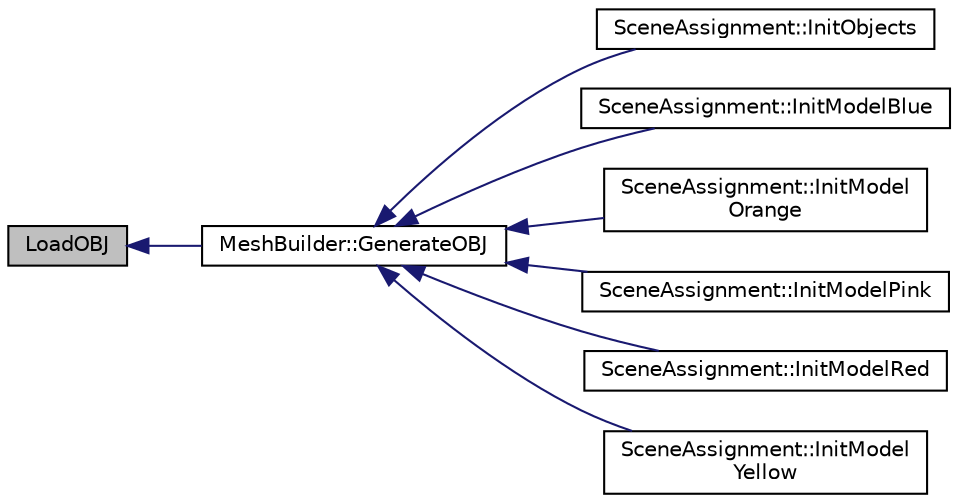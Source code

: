 digraph "LoadOBJ"
{
  bgcolor="transparent";
  edge [fontname="Helvetica",fontsize="10",labelfontname="Helvetica",labelfontsize="10"];
  node [fontname="Helvetica",fontsize="10",shape=record];
  rankdir="LR";
  Node1 [label="LoadOBJ",height=0.2,width=0.4,color="black", fillcolor="grey75", style="filled", fontcolor="black"];
  Node1 -> Node2 [dir="back",color="midnightblue",fontsize="10",style="solid",fontname="Helvetica"];
  Node2 [label="MeshBuilder::GenerateOBJ",height=0.2,width=0.4,color="black",URL="$classMeshBuilder.html#aba87550d7726a610c911fbb977fd3575"];
  Node2 -> Node3 [dir="back",color="midnightblue",fontsize="10",style="solid",fontname="Helvetica"];
  Node3 [label="SceneAssignment::InitObjects",height=0.2,width=0.4,color="black",URL="$classSceneAssignment.html#a5aa22680f446b53387f0c2fb6959200e",tooltip="Initialize all the objects that are going to be used in the program /*. "];
  Node2 -> Node4 [dir="back",color="midnightblue",fontsize="10",style="solid",fontname="Helvetica"];
  Node4 [label="SceneAssignment::InitModelBlue",height=0.2,width=0.4,color="black",URL="$classSceneAssignment.html#a10920945ed53bad90a29deb4609bb5f5",tooltip="Initialize the individual parts of the body for our blue NPC /*. "];
  Node2 -> Node5 [dir="back",color="midnightblue",fontsize="10",style="solid",fontname="Helvetica"];
  Node5 [label="SceneAssignment::InitModel\lOrange",height=0.2,width=0.4,color="black",URL="$classSceneAssignment.html#aa96e53030c7af80b4e7a0527234fae92",tooltip="Initialize the individual parts of the body for our orange NPC /*. "];
  Node2 -> Node6 [dir="back",color="midnightblue",fontsize="10",style="solid",fontname="Helvetica"];
  Node6 [label="SceneAssignment::InitModelPink",height=0.2,width=0.4,color="black",URL="$classSceneAssignment.html#af158ed2b41efac44cf42018f2c63e803",tooltip="Initialize the individual parts of the body for our pink NPC /*. "];
  Node2 -> Node7 [dir="back",color="midnightblue",fontsize="10",style="solid",fontname="Helvetica"];
  Node7 [label="SceneAssignment::InitModelRed",height=0.2,width=0.4,color="black",URL="$classSceneAssignment.html#a4028484252f97add29de7507b10dcb70",tooltip="Initialize the individual parts of the body for our red NPC /*. "];
  Node2 -> Node8 [dir="back",color="midnightblue",fontsize="10",style="solid",fontname="Helvetica"];
  Node8 [label="SceneAssignment::InitModel\lYellow",height=0.2,width=0.4,color="black",URL="$classSceneAssignment.html#a2112408f935bba61585431abe868b5fd",tooltip="Initialize the individual parts of the body for our yellow NPC /*. "];
}
